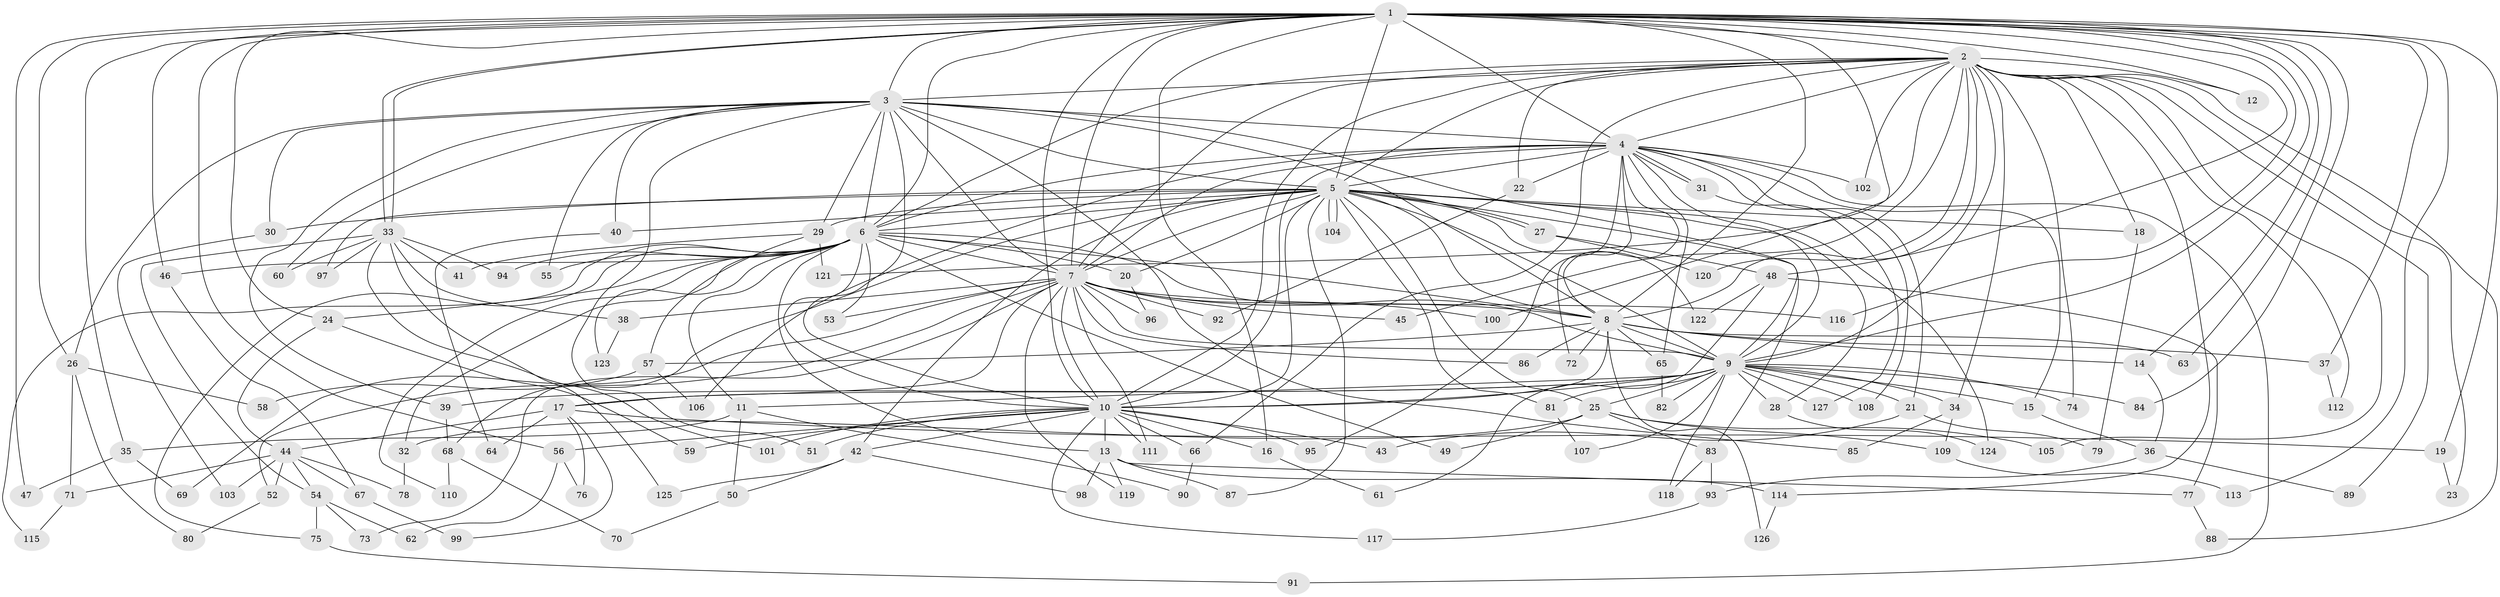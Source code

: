 // coarse degree distribution, {27: 0.010309278350515464, 22: 0.020618556701030927, 16: 0.010309278350515464, 20: 0.020618556701030927, 26: 0.010309278350515464, 30: 0.010309278350515464, 23: 0.010309278350515464, 5: 0.030927835051546393, 2: 0.5051546391752577, 8: 0.030927835051546393, 3: 0.1958762886597938, 7: 0.010309278350515464, 4: 0.10309278350515463, 6: 0.020618556701030927, 13: 0.010309278350515464}
// Generated by graph-tools (version 1.1) at 2025/23/03/03/25 07:23:41]
// undirected, 127 vertices, 279 edges
graph export_dot {
graph [start="1"]
  node [color=gray90,style=filled];
  1;
  2;
  3;
  4;
  5;
  6;
  7;
  8;
  9;
  10;
  11;
  12;
  13;
  14;
  15;
  16;
  17;
  18;
  19;
  20;
  21;
  22;
  23;
  24;
  25;
  26;
  27;
  28;
  29;
  30;
  31;
  32;
  33;
  34;
  35;
  36;
  37;
  38;
  39;
  40;
  41;
  42;
  43;
  44;
  45;
  46;
  47;
  48;
  49;
  50;
  51;
  52;
  53;
  54;
  55;
  56;
  57;
  58;
  59;
  60;
  61;
  62;
  63;
  64;
  65;
  66;
  67;
  68;
  69;
  70;
  71;
  72;
  73;
  74;
  75;
  76;
  77;
  78;
  79;
  80;
  81;
  82;
  83;
  84;
  85;
  86;
  87;
  88;
  89;
  90;
  91;
  92;
  93;
  94;
  95;
  96;
  97;
  98;
  99;
  100;
  101;
  102;
  103;
  104;
  105;
  106;
  107;
  108;
  109;
  110;
  111;
  112;
  113;
  114;
  115;
  116;
  117;
  118;
  119;
  120;
  121;
  122;
  123;
  124;
  125;
  126;
  127;
  1 -- 2;
  1 -- 3;
  1 -- 4;
  1 -- 5;
  1 -- 6;
  1 -- 7;
  1 -- 8;
  1 -- 9;
  1 -- 10;
  1 -- 12;
  1 -- 14;
  1 -- 16;
  1 -- 19;
  1 -- 24;
  1 -- 26;
  1 -- 33;
  1 -- 33;
  1 -- 35;
  1 -- 37;
  1 -- 46;
  1 -- 47;
  1 -- 48;
  1 -- 56;
  1 -- 63;
  1 -- 84;
  1 -- 100;
  1 -- 113;
  1 -- 116;
  2 -- 3;
  2 -- 4;
  2 -- 5;
  2 -- 6;
  2 -- 7;
  2 -- 8;
  2 -- 9;
  2 -- 10;
  2 -- 12;
  2 -- 18;
  2 -- 22;
  2 -- 23;
  2 -- 34;
  2 -- 45;
  2 -- 66;
  2 -- 74;
  2 -- 88;
  2 -- 89;
  2 -- 102;
  2 -- 105;
  2 -- 112;
  2 -- 114;
  2 -- 120;
  2 -- 121;
  3 -- 4;
  3 -- 5;
  3 -- 6;
  3 -- 7;
  3 -- 8;
  3 -- 9;
  3 -- 10;
  3 -- 26;
  3 -- 29;
  3 -- 30;
  3 -- 39;
  3 -- 40;
  3 -- 51;
  3 -- 55;
  3 -- 60;
  3 -- 85;
  4 -- 5;
  4 -- 6;
  4 -- 7;
  4 -- 8;
  4 -- 9;
  4 -- 10;
  4 -- 15;
  4 -- 21;
  4 -- 22;
  4 -- 31;
  4 -- 31;
  4 -- 65;
  4 -- 72;
  4 -- 91;
  4 -- 95;
  4 -- 102;
  4 -- 106;
  4 -- 108;
  5 -- 6;
  5 -- 7;
  5 -- 8;
  5 -- 9;
  5 -- 10;
  5 -- 18;
  5 -- 20;
  5 -- 25;
  5 -- 27;
  5 -- 27;
  5 -- 28;
  5 -- 29;
  5 -- 30;
  5 -- 40;
  5 -- 42;
  5 -- 68;
  5 -- 81;
  5 -- 83;
  5 -- 87;
  5 -- 97;
  5 -- 104;
  5 -- 104;
  5 -- 122;
  5 -- 124;
  6 -- 7;
  6 -- 8;
  6 -- 9;
  6 -- 10;
  6 -- 11;
  6 -- 13;
  6 -- 20;
  6 -- 24;
  6 -- 32;
  6 -- 46;
  6 -- 49;
  6 -- 53;
  6 -- 55;
  6 -- 75;
  6 -- 94;
  6 -- 110;
  6 -- 115;
  6 -- 123;
  7 -- 8;
  7 -- 9;
  7 -- 10;
  7 -- 17;
  7 -- 38;
  7 -- 45;
  7 -- 52;
  7 -- 53;
  7 -- 69;
  7 -- 73;
  7 -- 86;
  7 -- 92;
  7 -- 96;
  7 -- 100;
  7 -- 111;
  7 -- 116;
  7 -- 119;
  8 -- 9;
  8 -- 10;
  8 -- 14;
  8 -- 37;
  8 -- 57;
  8 -- 63;
  8 -- 65;
  8 -- 72;
  8 -- 86;
  8 -- 126;
  9 -- 10;
  9 -- 11;
  9 -- 15;
  9 -- 17;
  9 -- 21;
  9 -- 25;
  9 -- 28;
  9 -- 34;
  9 -- 39;
  9 -- 74;
  9 -- 81;
  9 -- 82;
  9 -- 84;
  9 -- 107;
  9 -- 108;
  9 -- 118;
  9 -- 127;
  10 -- 13;
  10 -- 16;
  10 -- 42;
  10 -- 43;
  10 -- 51;
  10 -- 56;
  10 -- 59;
  10 -- 66;
  10 -- 95;
  10 -- 101;
  10 -- 111;
  10 -- 117;
  11 -- 35;
  11 -- 50;
  11 -- 90;
  13 -- 77;
  13 -- 87;
  13 -- 98;
  13 -- 114;
  13 -- 119;
  14 -- 36;
  15 -- 36;
  16 -- 61;
  17 -- 19;
  17 -- 44;
  17 -- 64;
  17 -- 76;
  17 -- 99;
  18 -- 79;
  19 -- 23;
  20 -- 96;
  21 -- 43;
  21 -- 79;
  22 -- 92;
  24 -- 44;
  24 -- 59;
  25 -- 32;
  25 -- 49;
  25 -- 83;
  25 -- 105;
  25 -- 109;
  26 -- 58;
  26 -- 71;
  26 -- 80;
  27 -- 48;
  27 -- 120;
  28 -- 124;
  29 -- 41;
  29 -- 57;
  29 -- 121;
  30 -- 103;
  31 -- 127;
  32 -- 78;
  33 -- 38;
  33 -- 41;
  33 -- 54;
  33 -- 60;
  33 -- 94;
  33 -- 97;
  33 -- 101;
  33 -- 125;
  34 -- 85;
  34 -- 109;
  35 -- 47;
  35 -- 69;
  36 -- 89;
  36 -- 93;
  37 -- 112;
  38 -- 123;
  39 -- 68;
  40 -- 64;
  42 -- 50;
  42 -- 98;
  42 -- 125;
  44 -- 52;
  44 -- 54;
  44 -- 67;
  44 -- 71;
  44 -- 78;
  44 -- 103;
  46 -- 67;
  48 -- 61;
  48 -- 77;
  48 -- 122;
  50 -- 70;
  52 -- 80;
  54 -- 62;
  54 -- 73;
  54 -- 75;
  56 -- 62;
  56 -- 76;
  57 -- 58;
  57 -- 106;
  65 -- 82;
  66 -- 90;
  67 -- 99;
  68 -- 70;
  68 -- 110;
  71 -- 115;
  75 -- 91;
  77 -- 88;
  81 -- 107;
  83 -- 93;
  83 -- 118;
  93 -- 117;
  109 -- 113;
  114 -- 126;
}
